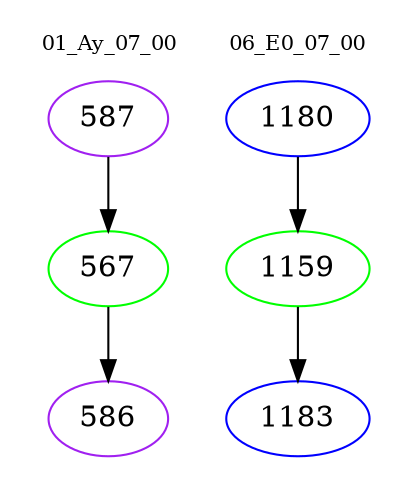digraph{
subgraph cluster_0 {
color = white
label = "01_Ay_07_00";
fontsize=10;
T0_587 [label="587", color="purple"]
T0_587 -> T0_567 [color="black"]
T0_567 [label="567", color="green"]
T0_567 -> T0_586 [color="black"]
T0_586 [label="586", color="purple"]
}
subgraph cluster_1 {
color = white
label = "06_E0_07_00";
fontsize=10;
T1_1180 [label="1180", color="blue"]
T1_1180 -> T1_1159 [color="black"]
T1_1159 [label="1159", color="green"]
T1_1159 -> T1_1183 [color="black"]
T1_1183 [label="1183", color="blue"]
}
}
